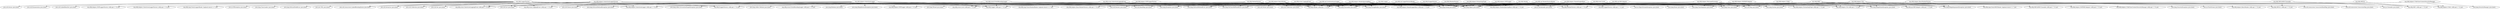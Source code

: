 digraph "slf4j-api-1.7.21.jar" {
    // Path: C:\Users\ChenLuigi\.m2\repository\org\slf4j\slf4j-api\1.7.21\slf4j-api-1.7.21.jar
   "org.slf4j.ILoggerFactory"                         -> "java.lang.Object (java.base)";
   "org.slf4j.ILoggerFactory"                         -> "java.lang.String (java.base)";
   "org.slf4j.ILoggerFactory"                         -> "org.slf4j.Logger (slf4j-api-1.7.21.jar)";
   "org.slf4j.IMarkerFactory"                         -> "java.lang.Object (java.base)";
   "org.slf4j.IMarkerFactory"                         -> "java.lang.String (java.base)";
   "org.slf4j.IMarkerFactory"                         -> "org.slf4j.Marker (slf4j-api-1.7.21.jar)";
   "org.slf4j.Logger"                                 -> "java.lang.Object (java.base)";
   "org.slf4j.Logger"                                 -> "java.lang.String (java.base)";
   "org.slf4j.Logger"                                 -> "java.lang.Throwable (java.base)";
   "org.slf4j.Logger"                                 -> "org.slf4j.Marker (slf4j-api-1.7.21.jar)";
   "org.slf4j.LoggerFactory"                          -> "java.io.IOException (java.base)";
   "org.slf4j.LoggerFactory"                          -> "java.lang.CharSequence (java.base)";
   "org.slf4j.LoggerFactory"                          -> "java.lang.Class (java.base)";
   "org.slf4j.LoggerFactory"                          -> "java.lang.ClassLoader (java.base)";
   "org.slf4j.LoggerFactory"                          -> "java.lang.Exception (java.base)";
   "org.slf4j.LoggerFactory"                          -> "java.lang.IllegalStateException (java.base)";
   "org.slf4j.LoggerFactory"                          -> "java.lang.NoClassDefFoundError (java.base)";
   "org.slf4j.LoggerFactory"                          -> "java.lang.NoSuchFieldError (java.base)";
   "org.slf4j.LoggerFactory"                          -> "java.lang.NoSuchMethodError (java.base)";
   "org.slf4j.LoggerFactory"                          -> "java.lang.Object (java.base)";
   "org.slf4j.LoggerFactory"                          -> "java.lang.String (java.base)";
   "org.slf4j.LoggerFactory"                          -> "java.lang.StringBuilder (java.base)";
   "org.slf4j.LoggerFactory"                          -> "java.lang.Throwable (java.base)";
   "org.slf4j.LoggerFactory"                          -> "java.net.URL (java.base)";
   "org.slf4j.LoggerFactory"                          -> "java.util.ArrayList (java.base)";
   "org.slf4j.LoggerFactory"                          -> "java.util.Arrays (java.base)";
   "org.slf4j.LoggerFactory"                          -> "java.util.Collection (java.base)";
   "org.slf4j.LoggerFactory"                          -> "java.util.Enumeration (java.base)";
   "org.slf4j.LoggerFactory"                          -> "java.util.Iterator (java.base)";
   "org.slf4j.LoggerFactory"                          -> "java.util.LinkedHashSet (java.base)";
   "org.slf4j.LoggerFactory"                          -> "java.util.List (java.base)";
   "org.slf4j.LoggerFactory"                          -> "java.util.Set (java.base)";
   "org.slf4j.LoggerFactory"                          -> "java.util.concurrent.LinkedBlockingQueue (java.base)";
   "org.slf4j.LoggerFactory"                          -> "org.slf4j.ILoggerFactory (slf4j-api-1.7.21.jar)";
   "org.slf4j.LoggerFactory"                          -> "org.slf4j.Logger (slf4j-api-1.7.21.jar)";
   "org.slf4j.LoggerFactory"                          -> "org.slf4j.event.LoggingEvent (slf4j-api-1.7.21.jar)";
   "org.slf4j.LoggerFactory"                          -> "org.slf4j.event.SubstituteLoggingEvent (slf4j-api-1.7.21.jar)";
   "org.slf4j.LoggerFactory"                          -> "org.slf4j.helpers.NOPLoggerFactory (slf4j-api-1.7.21.jar)";
   "org.slf4j.LoggerFactory"                          -> "org.slf4j.helpers.SubstituteLogger (slf4j-api-1.7.21.jar)";
   "org.slf4j.LoggerFactory"                          -> "org.slf4j.helpers.SubstituteLoggerFactory (slf4j-api-1.7.21.jar)";
   "org.slf4j.LoggerFactory"                          -> "org.slf4j.helpers.Util (slf4j-api-1.7.21.jar)";
   "org.slf4j.LoggerFactory"                          -> "org.slf4j.impl.StaticLoggerBinder (logback-classic-1.1.7.jar)";
   "org.slf4j.MDC"                                    -> "java.lang.CharSequence (java.base)";
   "org.slf4j.MDC"                                    -> "java.lang.Exception (java.base)";
   "org.slf4j.MDC"                                    -> "java.lang.IllegalArgumentException (java.base)";
   "org.slf4j.MDC"                                    -> "java.lang.IllegalStateException (java.base)";
   "org.slf4j.MDC"                                    -> "java.lang.NoClassDefFoundError (java.base)";
   "org.slf4j.MDC"                                    -> "java.lang.NoSuchMethodError (java.base)";
   "org.slf4j.MDC"                                    -> "java.lang.Object (java.base)";
   "org.slf4j.MDC"                                    -> "java.lang.String (java.base)";
   "org.slf4j.MDC"                                    -> "java.lang.Throwable (java.base)";
   "org.slf4j.MDC"                                    -> "java.util.Map (java.base)";
   "org.slf4j.MDC"                                    -> "org.slf4j.MDC$1 (slf4j-api-1.7.21.jar)";
   "org.slf4j.MDC"                                    -> "org.slf4j.MDC$MDCCloseable (slf4j-api-1.7.21.jar)";
   "org.slf4j.MDC"                                    -> "org.slf4j.helpers.NOPMDCAdapter (slf4j-api-1.7.21.jar)";
   "org.slf4j.MDC"                                    -> "org.slf4j.helpers.Util (slf4j-api-1.7.21.jar)";
   "org.slf4j.MDC"                                    -> "org.slf4j.impl.StaticMDCBinder (logback-classic-1.1.7.jar)";
   "org.slf4j.MDC"                                    -> "org.slf4j.spi.MDCAdapter (slf4j-api-1.7.21.jar)";
   "org.slf4j.MDC$1"                                  -> "java.lang.Object (java.base)";
   "org.slf4j.MDC$1"                                  -> "org.slf4j.MDC (slf4j-api-1.7.21.jar)";
   "org.slf4j.MDC$MDCCloseable"                       -> "java.io.Closeable (java.base)";
   "org.slf4j.MDC$MDCCloseable"                       -> "java.lang.Object (java.base)";
   "org.slf4j.MDC$MDCCloseable"                       -> "java.lang.String (java.base)";
   "org.slf4j.MDC$MDCCloseable"                       -> "org.slf4j.MDC (slf4j-api-1.7.21.jar)";
   "org.slf4j.MDC$MDCCloseable"                       -> "org.slf4j.MDC$1 (slf4j-api-1.7.21.jar)";
   "org.slf4j.Marker"                                 -> "java.io.Serializable (java.base)";
   "org.slf4j.Marker"                                 -> "java.lang.Object (java.base)";
   "org.slf4j.Marker"                                 -> "java.lang.String (java.base)";
   "org.slf4j.Marker"                                 -> "java.util.Iterator (java.base)";
   "org.slf4j.MarkerFactory"                          -> "java.lang.Exception (java.base)";
   "org.slf4j.MarkerFactory"                          -> "java.lang.NoClassDefFoundError (java.base)";
   "org.slf4j.MarkerFactory"                          -> "java.lang.NoSuchMethodError (java.base)";
   "org.slf4j.MarkerFactory"                          -> "java.lang.Object (java.base)";
   "org.slf4j.MarkerFactory"                          -> "java.lang.String (java.base)";
   "org.slf4j.MarkerFactory"                          -> "java.lang.Throwable (java.base)";
   "org.slf4j.MarkerFactory"                          -> "org.slf4j.IMarkerFactory (slf4j-api-1.7.21.jar)";
   "org.slf4j.MarkerFactory"                          -> "org.slf4j.Marker (slf4j-api-1.7.21.jar)";
   "org.slf4j.MarkerFactory"                          -> "org.slf4j.helpers.BasicMarkerFactory (slf4j-api-1.7.21.jar)";
   "org.slf4j.MarkerFactory"                          -> "org.slf4j.helpers.Util (slf4j-api-1.7.21.jar)";
   "org.slf4j.MarkerFactory"                          -> "org.slf4j.impl.StaticMarkerBinder (logback-classic-1.1.7.jar)";
   "org.slf4j.event.EventRecodingLogger"              -> "java.lang.Object (java.base)";
   "org.slf4j.event.EventRecodingLogger"              -> "java.lang.String (java.base)";
   "org.slf4j.event.EventRecodingLogger"              -> "java.lang.System (java.base)";
   "org.slf4j.event.EventRecodingLogger"              -> "java.lang.Thread (java.base)";
   "org.slf4j.event.EventRecodingLogger"              -> "java.lang.Throwable (java.base)";
   "org.slf4j.event.EventRecodingLogger"              -> "java.util.Queue (java.base)";
   "org.slf4j.event.EventRecodingLogger"              -> "org.slf4j.Logger (slf4j-api-1.7.21.jar)";
   "org.slf4j.event.EventRecodingLogger"              -> "org.slf4j.Marker (slf4j-api-1.7.21.jar)";
   "org.slf4j.event.EventRecodingLogger"              -> "org.slf4j.event.Level (slf4j-api-1.7.21.jar)";
   "org.slf4j.event.EventRecodingLogger"              -> "org.slf4j.event.SubstituteLoggingEvent (slf4j-api-1.7.21.jar)";
   "org.slf4j.event.EventRecodingLogger"              -> "org.slf4j.helpers.SubstituteLogger (slf4j-api-1.7.21.jar)";
   "org.slf4j.event.Level"                            -> "java.lang.Class (java.base)";
   "org.slf4j.event.Level"                            -> "java.lang.Enum (java.base)";
   "org.slf4j.event.Level"                            -> "java.lang.Object (java.base)";
   "org.slf4j.event.Level"                            -> "java.lang.String (java.base)";
   "org.slf4j.event.LoggingEvent"                     -> "java.lang.Object (java.base)";
   "org.slf4j.event.LoggingEvent"                     -> "java.lang.String (java.base)";
   "org.slf4j.event.LoggingEvent"                     -> "java.lang.Throwable (java.base)";
   "org.slf4j.event.LoggingEvent"                     -> "org.slf4j.Marker (slf4j-api-1.7.21.jar)";
   "org.slf4j.event.LoggingEvent"                     -> "org.slf4j.event.Level (slf4j-api-1.7.21.jar)";
   "org.slf4j.event.SubstituteLoggingEvent"           -> "java.lang.Object (java.base)";
   "org.slf4j.event.SubstituteLoggingEvent"           -> "java.lang.String (java.base)";
   "org.slf4j.event.SubstituteLoggingEvent"           -> "java.lang.Throwable (java.base)";
   "org.slf4j.event.SubstituteLoggingEvent"           -> "org.slf4j.Marker (slf4j-api-1.7.21.jar)";
   "org.slf4j.event.SubstituteLoggingEvent"           -> "org.slf4j.event.Level (slf4j-api-1.7.21.jar)";
   "org.slf4j.event.SubstituteLoggingEvent"           -> "org.slf4j.event.LoggingEvent (slf4j-api-1.7.21.jar)";
   "org.slf4j.event.SubstituteLoggingEvent"           -> "org.slf4j.helpers.SubstituteLogger (slf4j-api-1.7.21.jar)";
   "org.slf4j.helpers.BasicMarker"                    -> "java.lang.IllegalArgumentException (java.base)";
   "org.slf4j.helpers.BasicMarker"                    -> "java.lang.Object (java.base)";
   "org.slf4j.helpers.BasicMarker"                    -> "java.lang.String (java.base)";
   "org.slf4j.helpers.BasicMarker"                    -> "java.lang.StringBuilder (java.base)";
   "org.slf4j.helpers.BasicMarker"                    -> "java.util.Collections (java.base)";
   "org.slf4j.helpers.BasicMarker"                    -> "java.util.Iterator (java.base)";
   "org.slf4j.helpers.BasicMarker"                    -> "java.util.List (java.base)";
   "org.slf4j.helpers.BasicMarker"                    -> "java.util.Vector (java.base)";
   "org.slf4j.helpers.BasicMarker"                    -> "org.slf4j.Marker (slf4j-api-1.7.21.jar)";
   "org.slf4j.helpers.BasicMarkerFactory"             -> "java.lang.IllegalArgumentException (java.base)";
   "org.slf4j.helpers.BasicMarkerFactory"             -> "java.lang.Object (java.base)";
   "org.slf4j.helpers.BasicMarkerFactory"             -> "java.lang.String (java.base)";
   "org.slf4j.helpers.BasicMarkerFactory"             -> "java.util.concurrent.ConcurrentHashMap (java.base)";
   "org.slf4j.helpers.BasicMarkerFactory"             -> "java.util.concurrent.ConcurrentMap (java.base)";
   "org.slf4j.helpers.BasicMarkerFactory"             -> "org.slf4j.IMarkerFactory (slf4j-api-1.7.21.jar)";
   "org.slf4j.helpers.BasicMarkerFactory"             -> "org.slf4j.Marker (slf4j-api-1.7.21.jar)";
   "org.slf4j.helpers.BasicMarkerFactory"             -> "org.slf4j.helpers.BasicMarker (slf4j-api-1.7.21.jar)";
   "org.slf4j.helpers.FormattingTuple"                -> "java.lang.Object (java.base)";
   "org.slf4j.helpers.FormattingTuple"                -> "java.lang.String (java.base)";
   "org.slf4j.helpers.FormattingTuple"                -> "java.lang.Throwable (java.base)";
   "org.slf4j.helpers.MarkerIgnoringBase"             -> "java.lang.Class (java.base)";
   "org.slf4j.helpers.MarkerIgnoringBase"             -> "java.lang.Object (java.base)";
   "org.slf4j.helpers.MarkerIgnoringBase"             -> "java.lang.String (java.base)";
   "org.slf4j.helpers.MarkerIgnoringBase"             -> "java.lang.StringBuilder (java.base)";
   "org.slf4j.helpers.MarkerIgnoringBase"             -> "java.lang.Throwable (java.base)";
   "org.slf4j.helpers.MarkerIgnoringBase"             -> "org.slf4j.Logger (slf4j-api-1.7.21.jar)";
   "org.slf4j.helpers.MarkerIgnoringBase"             -> "org.slf4j.Marker (slf4j-api-1.7.21.jar)";
   "org.slf4j.helpers.MarkerIgnoringBase"             -> "org.slf4j.helpers.NamedLoggerBase (slf4j-api-1.7.21.jar)";
   "org.slf4j.helpers.MessageFormatter"               -> "java.lang.CharSequence (java.base)";
   "org.slf4j.helpers.MessageFormatter"               -> "java.lang.Class (java.base)";
   "org.slf4j.helpers.MessageFormatter"               -> "java.lang.IllegalStateException (java.base)";
   "org.slf4j.helpers.MessageFormatter"               -> "java.lang.Object (java.base)";
   "org.slf4j.helpers.MessageFormatter"               -> "java.lang.String (java.base)";
   "org.slf4j.helpers.MessageFormatter"               -> "java.lang.StringBuilder (java.base)";
   "org.slf4j.helpers.MessageFormatter"               -> "java.lang.System (java.base)";
   "org.slf4j.helpers.MessageFormatter"               -> "java.lang.Throwable (java.base)";
   "org.slf4j.helpers.MessageFormatter"               -> "java.util.HashMap (java.base)";
   "org.slf4j.helpers.MessageFormatter"               -> "java.util.Map (java.base)";
   "org.slf4j.helpers.MessageFormatter"               -> "org.slf4j.helpers.FormattingTuple (slf4j-api-1.7.21.jar)";
   "org.slf4j.helpers.MessageFormatter"               -> "org.slf4j.helpers.Util (slf4j-api-1.7.21.jar)";
   "org.slf4j.helpers.NOPLogger"                      -> "java.lang.Object (java.base)";
   "org.slf4j.helpers.NOPLogger"                      -> "java.lang.String (java.base)";
   "org.slf4j.helpers.NOPLogger"                      -> "java.lang.Throwable (java.base)";
   "org.slf4j.helpers.NOPLogger"                      -> "org.slf4j.helpers.MarkerIgnoringBase (slf4j-api-1.7.21.jar)";
   "org.slf4j.helpers.NOPLoggerFactory"               -> "java.lang.Object (java.base)";
   "org.slf4j.helpers.NOPLoggerFactory"               -> "java.lang.String (java.base)";
   "org.slf4j.helpers.NOPLoggerFactory"               -> "org.slf4j.ILoggerFactory (slf4j-api-1.7.21.jar)";
   "org.slf4j.helpers.NOPLoggerFactory"               -> "org.slf4j.Logger (slf4j-api-1.7.21.jar)";
   "org.slf4j.helpers.NOPLoggerFactory"               -> "org.slf4j.helpers.NOPLogger (slf4j-api-1.7.21.jar)";
   "org.slf4j.helpers.NOPMDCAdapter"                  -> "java.lang.Object (java.base)";
   "org.slf4j.helpers.NOPMDCAdapter"                  -> "java.lang.String (java.base)";
   "org.slf4j.helpers.NOPMDCAdapter"                  -> "java.util.Map (java.base)";
   "org.slf4j.helpers.NOPMDCAdapter"                  -> "org.slf4j.spi.MDCAdapter (slf4j-api-1.7.21.jar)";
   "org.slf4j.helpers.NamedLoggerBase"                -> "java.io.ObjectStreamException (java.base)";
   "org.slf4j.helpers.NamedLoggerBase"                -> "java.io.Serializable (java.base)";
   "org.slf4j.helpers.NamedLoggerBase"                -> "java.lang.Object (java.base)";
   "org.slf4j.helpers.NamedLoggerBase"                -> "java.lang.String (java.base)";
   "org.slf4j.helpers.NamedLoggerBase"                -> "org.slf4j.Logger (slf4j-api-1.7.21.jar)";
   "org.slf4j.helpers.NamedLoggerBase"                -> "org.slf4j.LoggerFactory (slf4j-api-1.7.21.jar)";
   "org.slf4j.helpers.SubstituteLogger"               -> "java.lang.Boolean (java.base)";
   "org.slf4j.helpers.SubstituteLogger"               -> "java.lang.Class (java.base)";
   "org.slf4j.helpers.SubstituteLogger"               -> "java.lang.IllegalAccessException (java.base)";
   "org.slf4j.helpers.SubstituteLogger"               -> "java.lang.IllegalArgumentException (java.base)";
   "org.slf4j.helpers.SubstituteLogger"               -> "java.lang.NoSuchMethodException (java.base)";
   "org.slf4j.helpers.SubstituteLogger"               -> "java.lang.Object (java.base)";
   "org.slf4j.helpers.SubstituteLogger"               -> "java.lang.String (java.base)";
   "org.slf4j.helpers.SubstituteLogger"               -> "java.lang.Throwable (java.base)";
   "org.slf4j.helpers.SubstituteLogger"               -> "java.lang.reflect.InvocationTargetException (java.base)";
   "org.slf4j.helpers.SubstituteLogger"               -> "java.lang.reflect.Method (java.base)";
   "org.slf4j.helpers.SubstituteLogger"               -> "java.util.Queue (java.base)";
   "org.slf4j.helpers.SubstituteLogger"               -> "org.slf4j.Logger (slf4j-api-1.7.21.jar)";
   "org.slf4j.helpers.SubstituteLogger"               -> "org.slf4j.Marker (slf4j-api-1.7.21.jar)";
   "org.slf4j.helpers.SubstituteLogger"               -> "org.slf4j.event.EventRecodingLogger (slf4j-api-1.7.21.jar)";
   "org.slf4j.helpers.SubstituteLogger"               -> "org.slf4j.event.LoggingEvent (slf4j-api-1.7.21.jar)";
   "org.slf4j.helpers.SubstituteLogger"               -> "org.slf4j.event.SubstituteLoggingEvent (slf4j-api-1.7.21.jar)";
   "org.slf4j.helpers.SubstituteLogger"               -> "org.slf4j.helpers.NOPLogger (slf4j-api-1.7.21.jar)";
   "org.slf4j.helpers.SubstituteLoggerFactory"        -> "java.lang.Object (java.base)";
   "org.slf4j.helpers.SubstituteLoggerFactory"        -> "java.lang.String (java.base)";
   "org.slf4j.helpers.SubstituteLoggerFactory"        -> "java.util.ArrayList (java.base)";
   "org.slf4j.helpers.SubstituteLoggerFactory"        -> "java.util.Collection (java.base)";
   "org.slf4j.helpers.SubstituteLoggerFactory"        -> "java.util.HashMap (java.base)";
   "org.slf4j.helpers.SubstituteLoggerFactory"        -> "java.util.List (java.base)";
   "org.slf4j.helpers.SubstituteLoggerFactory"        -> "java.util.Map (java.base)";
   "org.slf4j.helpers.SubstituteLoggerFactory"        -> "java.util.Queue (java.base)";
   "org.slf4j.helpers.SubstituteLoggerFactory"        -> "java.util.Set (java.base)";
   "org.slf4j.helpers.SubstituteLoggerFactory"        -> "java.util.concurrent.LinkedBlockingQueue (java.base)";
   "org.slf4j.helpers.SubstituteLoggerFactory"        -> "org.slf4j.ILoggerFactory (slf4j-api-1.7.21.jar)";
   "org.slf4j.helpers.SubstituteLoggerFactory"        -> "org.slf4j.Logger (slf4j-api-1.7.21.jar)";
   "org.slf4j.helpers.SubstituteLoggerFactory"        -> "org.slf4j.event.SubstituteLoggingEvent (slf4j-api-1.7.21.jar)";
   "org.slf4j.helpers.SubstituteLoggerFactory"        -> "org.slf4j.helpers.SubstituteLogger (slf4j-api-1.7.21.jar)";
   "org.slf4j.helpers.Util"                           -> "java.io.PrintStream (java.base)";
   "org.slf4j.helpers.Util"                           -> "java.lang.Class (java.base)";
   "org.slf4j.helpers.Util"                           -> "java.lang.IllegalArgumentException (java.base)";
   "org.slf4j.helpers.Util"                           -> "java.lang.IllegalStateException (java.base)";
   "org.slf4j.helpers.Util"                           -> "java.lang.Object (java.base)";
   "org.slf4j.helpers.Util"                           -> "java.lang.SecurityException (java.base)";
   "org.slf4j.helpers.Util"                           -> "java.lang.String (java.base)";
   "org.slf4j.helpers.Util"                           -> "java.lang.StringBuilder (java.base)";
   "org.slf4j.helpers.Util"                           -> "java.lang.System (java.base)";
   "org.slf4j.helpers.Util"                           -> "java.lang.Throwable (java.base)";
   "org.slf4j.helpers.Util"                           -> "org.slf4j.helpers.Util$1 (slf4j-api-1.7.21.jar)";
   "org.slf4j.helpers.Util"                           -> "org.slf4j.helpers.Util$ClassContextSecurityManager (slf4j-api-1.7.21.jar)";
   "org.slf4j.helpers.Util$1"                         -> "java.lang.Object (java.base)";
   "org.slf4j.helpers.Util$1"                         -> "org.slf4j.helpers.Util (slf4j-api-1.7.21.jar)";
   "org.slf4j.helpers.Util$ClassContextSecurityManager" -> "java.lang.Class (java.base)";
   "org.slf4j.helpers.Util$ClassContextSecurityManager" -> "java.lang.SecurityManager (java.base)";
   "org.slf4j.helpers.Util$ClassContextSecurityManager" -> "org.slf4j.helpers.Util (slf4j-api-1.7.21.jar)";
   "org.slf4j.helpers.Util$ClassContextSecurityManager" -> "org.slf4j.helpers.Util$1 (slf4j-api-1.7.21.jar)";
   "org.slf4j.spi.LocationAwareLogger"                -> "java.lang.Object (java.base)";
   "org.slf4j.spi.LocationAwareLogger"                -> "java.lang.String (java.base)";
   "org.slf4j.spi.LocationAwareLogger"                -> "java.lang.Throwable (java.base)";
   "org.slf4j.spi.LocationAwareLogger"                -> "org.slf4j.Logger (slf4j-api-1.7.21.jar)";
   "org.slf4j.spi.LocationAwareLogger"                -> "org.slf4j.Marker (slf4j-api-1.7.21.jar)";
   "org.slf4j.spi.LoggerFactoryBinder"                -> "java.lang.Object (java.base)";
   "org.slf4j.spi.LoggerFactoryBinder"                -> "java.lang.String (java.base)";
   "org.slf4j.spi.LoggerFactoryBinder"                -> "org.slf4j.ILoggerFactory (slf4j-api-1.7.21.jar)";
   "org.slf4j.spi.MDCAdapter"                         -> "java.lang.Object (java.base)";
   "org.slf4j.spi.MDCAdapter"                         -> "java.lang.String (java.base)";
   "org.slf4j.spi.MDCAdapter"                         -> "java.util.Map (java.base)";
   "org.slf4j.spi.MarkerFactoryBinder"                -> "java.lang.Object (java.base)";
   "org.slf4j.spi.MarkerFactoryBinder"                -> "java.lang.String (java.base)";
   "org.slf4j.spi.MarkerFactoryBinder"                -> "org.slf4j.IMarkerFactory (slf4j-api-1.7.21.jar)";
}
